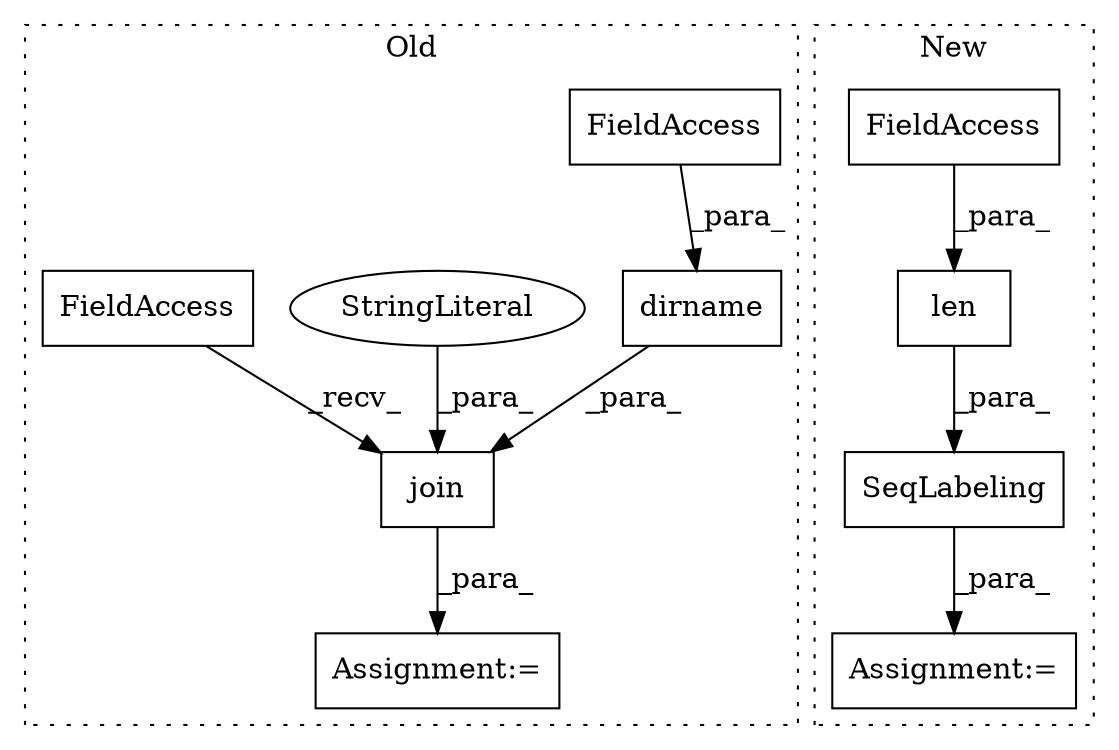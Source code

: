 digraph G {
subgraph cluster0 {
1 [label="dirname" a="32" s="1091,1107" l="8,1" shape="box"];
3 [label="FieldAccess" a="22" s="1099" l="8" shape="box"];
4 [label="join" a="32" s="1078,1118" l="5,1" shape="box"];
5 [label="StringLiteral" a="45" s="1109" l="9" shape="ellipse"];
6 [label="FieldAccess" a="22" s="1070" l="7" shape="box"];
7 [label="Assignment:=" a="7" s="1069" l="1" shape="box"];
label = "Old";
style="dotted";
}
subgraph cluster1 {
2 [label="len" a="32" s="1915,1930" l="4,1" shape="box"];
8 [label="SeqLabeling" a="32" s="1879,1931" l="12,1" shape="box"];
9 [label="FieldAccess" a="22" s="1919" l="11" shape="box"];
10 [label="Assignment:=" a="7" s="1878" l="1" shape="box"];
label = "New";
style="dotted";
}
1 -> 4 [label="_para_"];
2 -> 8 [label="_para_"];
3 -> 1 [label="_para_"];
4 -> 7 [label="_para_"];
5 -> 4 [label="_para_"];
6 -> 4 [label="_recv_"];
8 -> 10 [label="_para_"];
9 -> 2 [label="_para_"];
}